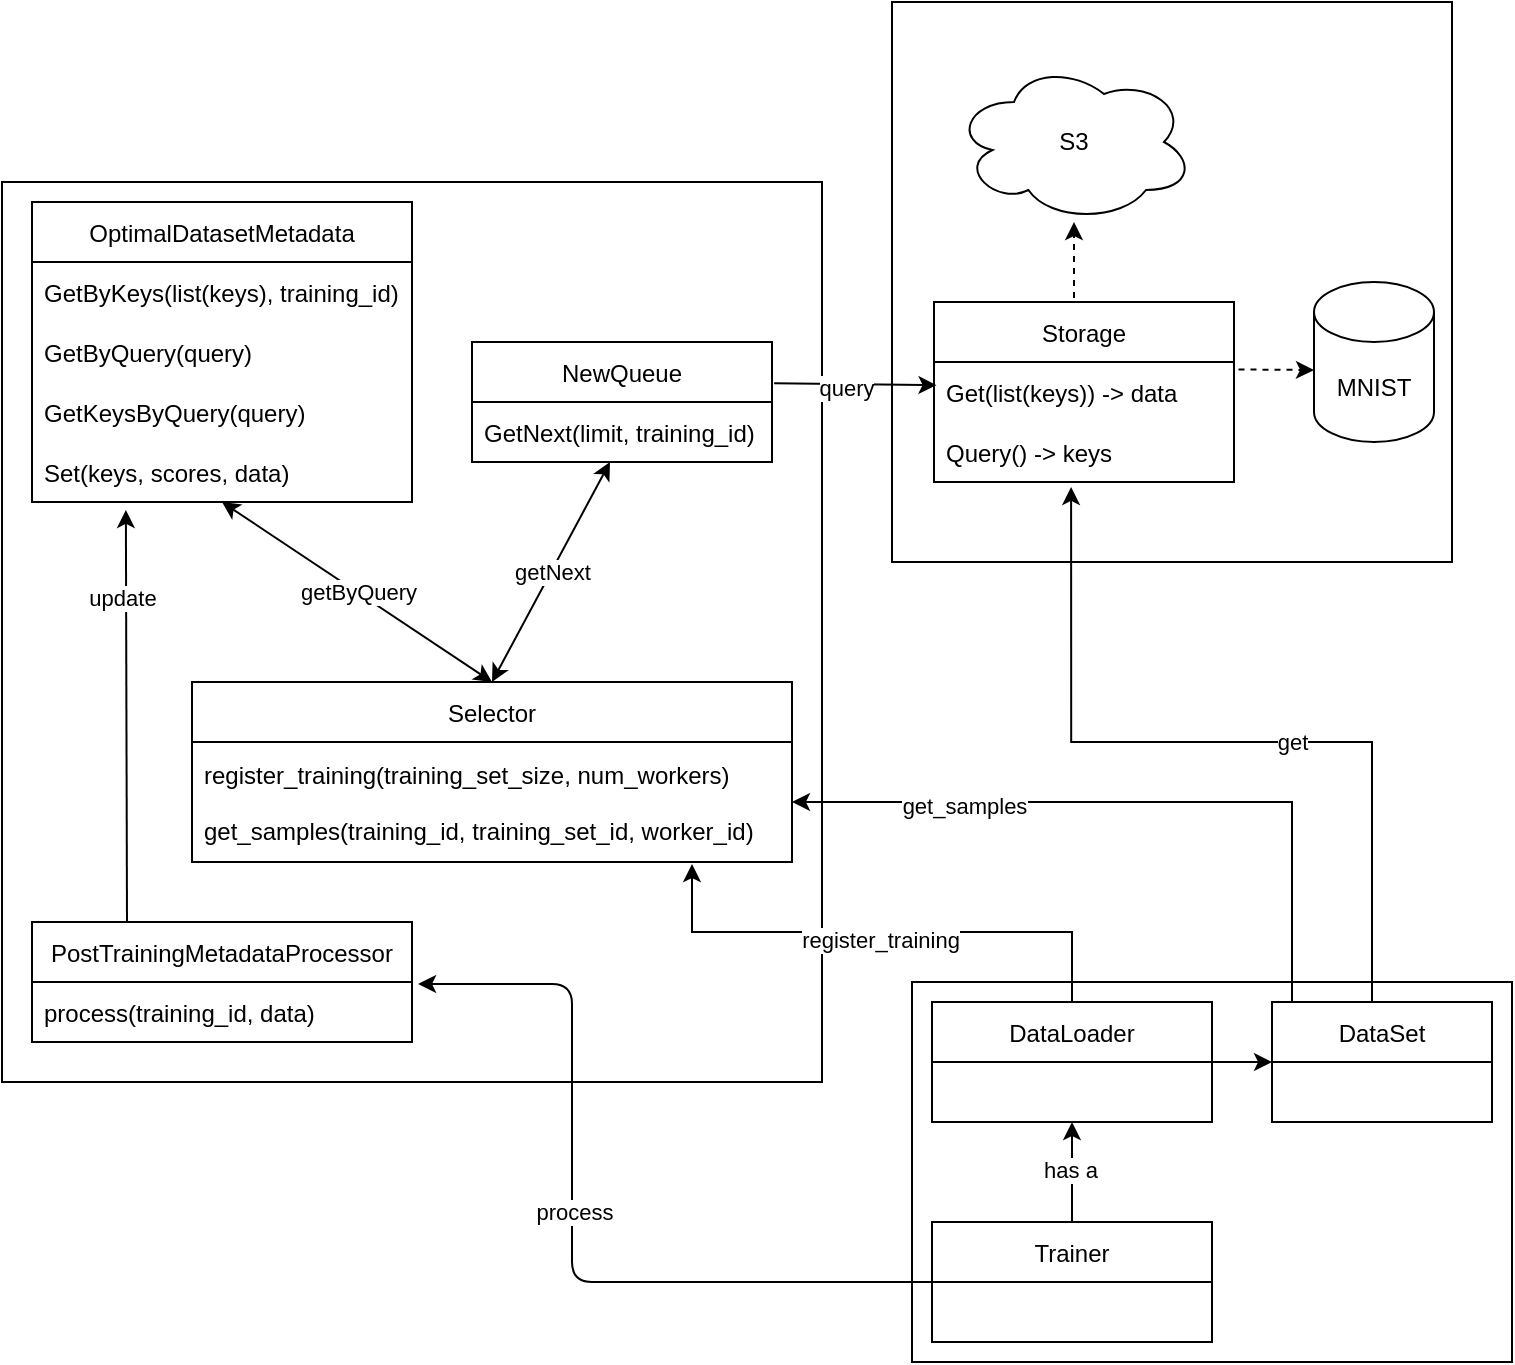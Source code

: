 <mxfile>
    <diagram id="a4qsbq51I0aja-oW8voe" name="Page-1">
        <mxGraphModel dx="916" dy="602" grid="1" gridSize="10" guides="1" tooltips="1" connect="1" arrows="1" fold="1" page="1" pageScale="1" pageWidth="850" pageHeight="1100" math="0" shadow="0">
            <root>
                <mxCell id="0"/>
                <mxCell id="1" parent="0"/>
                <mxCell id="77" value="" style="rounded=0;whiteSpace=wrap;html=1;" parent="1" vertex="1">
                    <mxGeometry x="520" y="760" width="300" height="190" as="geometry"/>
                </mxCell>
                <mxCell id="76" value="" style="rounded=0;whiteSpace=wrap;html=1;" parent="1" vertex="1">
                    <mxGeometry x="65" y="360" width="410" height="450" as="geometry"/>
                </mxCell>
                <mxCell id="75" value="" style="rounded=0;whiteSpace=wrap;html=1;" parent="1" vertex="1">
                    <mxGeometry x="510" y="270" width="280" height="280" as="geometry"/>
                </mxCell>
                <mxCell id="72" style="edgeStyle=none;html=1;exitX=1.007;exitY=0.344;exitDx=0;exitDy=0;entryX=0.009;entryY=0.053;entryDx=0;entryDy=0;entryPerimeter=0;exitPerimeter=0;" parent="1" source="2" edge="1">
                    <mxGeometry relative="1" as="geometry">
                        <mxPoint x="532.26" y="461.59" as="targetPoint"/>
                    </mxGeometry>
                </mxCell>
                <mxCell id="82" value="query" style="edgeLabel;html=1;align=center;verticalAlign=middle;resizable=0;points=[];" vertex="1" connectable="0" parent="72">
                    <mxGeometry x="-0.124" y="-2" relative="1" as="geometry">
                        <mxPoint as="offset"/>
                    </mxGeometry>
                </mxCell>
                <mxCell id="2" value="NewQueue" style="swimlane;fontStyle=0;childLayout=stackLayout;horizontal=1;startSize=30;horizontalStack=0;resizeParent=1;resizeParentMax=0;resizeLast=0;collapsible=1;marginBottom=0;" parent="1" vertex="1">
                    <mxGeometry x="300" y="440" width="150" height="60" as="geometry"/>
                </mxCell>
                <mxCell id="3" value="GetNext(limit, training_id)" style="text;strokeColor=none;fillColor=none;align=left;verticalAlign=middle;spacingLeft=4;spacingRight=4;overflow=hidden;points=[[0,0.5],[1,0.5]];portConstraint=eastwest;rotatable=0;" parent="2" vertex="1">
                    <mxGeometry y="30" width="150" height="30" as="geometry"/>
                </mxCell>
                <mxCell id="10" value="OptimalDatasetMetadata" style="swimlane;fontStyle=0;childLayout=stackLayout;horizontal=1;startSize=30;horizontalStack=0;resizeParent=1;resizeParentMax=0;resizeLast=0;collapsible=1;marginBottom=0;" parent="1" vertex="1">
                    <mxGeometry x="80" y="370" width="190" height="150" as="geometry">
                        <mxRectangle x="450" y="240" width="170" height="30" as="alternateBounds"/>
                    </mxGeometry>
                </mxCell>
                <mxCell id="11" value="GetByKeys(list(keys), training_id)" style="text;strokeColor=none;fillColor=none;align=left;verticalAlign=middle;spacingLeft=4;spacingRight=4;overflow=hidden;points=[[0,0.5],[1,0.5]];portConstraint=eastwest;rotatable=0;" parent="10" vertex="1">
                    <mxGeometry y="30" width="190" height="30" as="geometry"/>
                </mxCell>
                <mxCell id="12" value="GetByQuery(query)" style="text;strokeColor=none;fillColor=none;align=left;verticalAlign=middle;spacingLeft=4;spacingRight=4;overflow=hidden;points=[[0,0.5],[1,0.5]];portConstraint=eastwest;rotatable=0;" parent="10" vertex="1">
                    <mxGeometry y="60" width="190" height="30" as="geometry"/>
                </mxCell>
                <mxCell id="24" value="GetKeysByQuery(query)" style="text;strokeColor=none;fillColor=none;align=left;verticalAlign=middle;spacingLeft=4;spacingRight=4;overflow=hidden;points=[[0,0.5],[1,0.5]];portConstraint=eastwest;rotatable=0;" parent="10" vertex="1">
                    <mxGeometry y="90" width="190" height="30" as="geometry"/>
                </mxCell>
                <mxCell id="25" value="Set(keys, scores, data)" style="text;strokeColor=none;fillColor=none;align=left;verticalAlign=middle;spacingLeft=4;spacingRight=4;overflow=hidden;points=[[0,0.5],[1,0.5]];portConstraint=eastwest;rotatable=0;" parent="10" vertex="1">
                    <mxGeometry y="120" width="190" height="30" as="geometry"/>
                </mxCell>
                <mxCell id="26" value="Selector" style="swimlane;fontStyle=0;childLayout=stackLayout;horizontal=1;startSize=30;horizontalStack=0;resizeParent=1;resizeParentMax=0;resizeLast=0;collapsible=1;marginBottom=0;" parent="1" vertex="1">
                    <mxGeometry x="160" y="610" width="300" height="90" as="geometry"/>
                </mxCell>
                <mxCell id="27" value="register_training(training_set_size, num_workers)&#10;&#10;get_samples(training_id, training_set_id, worker_id)" style="text;strokeColor=none;fillColor=none;align=left;verticalAlign=middle;spacingLeft=4;spacingRight=4;overflow=hidden;points=[[0,0.5],[1,0.5]];portConstraint=eastwest;rotatable=0;" parent="26" vertex="1">
                    <mxGeometry y="30" width="300" height="60" as="geometry"/>
                </mxCell>
                <mxCell id="30" value="getNext" style="endArrow=classic;startArrow=classic;html=1;exitX=0.5;exitY=0;exitDx=0;exitDy=0;entryX=0.46;entryY=1;entryDx=0;entryDy=0;entryPerimeter=0;" parent="1" source="26" target="3" edge="1">
                    <mxGeometry width="50" height="50" relative="1" as="geometry">
                        <mxPoint x="360" y="610" as="sourcePoint"/>
                        <mxPoint x="380" y="520" as="targetPoint"/>
                    </mxGeometry>
                </mxCell>
                <mxCell id="32" value="getByQuery" style="endArrow=classic;startArrow=classic;html=1;exitX=0.5;exitY=0;exitDx=0;exitDy=0;entryX=0.5;entryY=1;entryDx=0;entryDy=0;entryPerimeter=0;" parent="1" source="26" target="25" edge="1">
                    <mxGeometry width="50" height="50" relative="1" as="geometry">
                        <mxPoint x="360" y="570" as="sourcePoint"/>
                        <mxPoint x="410" y="520" as="targetPoint"/>
                    </mxGeometry>
                </mxCell>
                <mxCell id="52" value="S3" style="ellipse;shape=cloud;whiteSpace=wrap;html=1;" parent="1" vertex="1">
                    <mxGeometry x="541" y="300" width="120" height="80" as="geometry"/>
                </mxCell>
                <mxCell id="56" style="edgeStyle=none;html=1;exitX=0.5;exitY=0;exitDx=0;exitDy=0;dashed=1;" parent="1" edge="1">
                    <mxGeometry relative="1" as="geometry">
                        <mxPoint x="601" y="430" as="sourcePoint"/>
                        <mxPoint x="601" y="380" as="targetPoint"/>
                    </mxGeometry>
                </mxCell>
                <mxCell id="RIvJWgWvRBcyZC-LB-2M-61" style="edgeStyle=orthogonalEdgeStyle;rounded=0;orthogonalLoop=1;jettySize=auto;html=1;exitX=0.5;exitY=0;exitDx=0;exitDy=0;" parent="1" source="RIvJWgWvRBcyZC-LB-2M-58" edge="1">
                    <mxGeometry relative="1" as="geometry">
                        <mxPoint x="410" y="701" as="targetPoint"/>
                        <Array as="points">
                            <mxPoint x="600" y="735"/>
                            <mxPoint x="410" y="735"/>
                            <mxPoint x="410" y="701"/>
                        </Array>
                    </mxGeometry>
                </mxCell>
                <mxCell id="RIvJWgWvRBcyZC-LB-2M-70" value="register_training" style="edgeLabel;html=1;align=center;verticalAlign=middle;resizable=0;points=[];" parent="RIvJWgWvRBcyZC-LB-2M-61" vertex="1" connectable="0">
                    <mxGeometry x="0.017" y="3" relative="1" as="geometry">
                        <mxPoint y="1" as="offset"/>
                    </mxGeometry>
                </mxCell>
                <mxCell id="RIvJWgWvRBcyZC-LB-2M-63" style="edgeStyle=orthogonalEdgeStyle;rounded=0;orthogonalLoop=1;jettySize=auto;html=1;exitX=1;exitY=0.75;exitDx=0;exitDy=0;" parent="1" source="RIvJWgWvRBcyZC-LB-2M-58" target="RIvJWgWvRBcyZC-LB-2M-62" edge="1">
                    <mxGeometry relative="1" as="geometry">
                        <Array as="points">
                            <mxPoint x="670" y="800"/>
                        </Array>
                    </mxGeometry>
                </mxCell>
                <mxCell id="RIvJWgWvRBcyZC-LB-2M-58" value="DataLoader" style="swimlane;fontStyle=0;childLayout=stackLayout;horizontal=1;startSize=30;horizontalStack=0;resizeParent=1;resizeParentMax=0;resizeLast=0;collapsible=1;marginBottom=0;" parent="1" vertex="1">
                    <mxGeometry x="530" y="770" width="140" height="60" as="geometry"/>
                </mxCell>
                <mxCell id="RIvJWgWvRBcyZC-LB-2M-66" style="edgeStyle=orthogonalEdgeStyle;rounded=0;orthogonalLoop=1;jettySize=auto;html=1;exitX=0;exitY=0.25;exitDx=0;exitDy=0;" parent="1" source="RIvJWgWvRBcyZC-LB-2M-62" target="27" edge="1">
                    <mxGeometry relative="1" as="geometry">
                        <Array as="points">
                            <mxPoint x="710" y="785"/>
                            <mxPoint x="710" y="670"/>
                        </Array>
                    </mxGeometry>
                </mxCell>
                <mxCell id="RIvJWgWvRBcyZC-LB-2M-74" value="get_samples" style="edgeLabel;html=1;align=center;verticalAlign=middle;resizable=0;points=[];" parent="RIvJWgWvRBcyZC-LB-2M-66" vertex="1" connectable="0">
                    <mxGeometry x="0.54" y="2" relative="1" as="geometry">
                        <mxPoint as="offset"/>
                    </mxGeometry>
                </mxCell>
                <mxCell id="RIvJWgWvRBcyZC-LB-2M-75" style="edgeStyle=orthogonalEdgeStyle;rounded=0;orthogonalLoop=1;jettySize=auto;html=1;exitX=0.5;exitY=0;exitDx=0;exitDy=0;entryX=0.457;entryY=1.083;entryDx=0;entryDy=0;entryPerimeter=0;" parent="1" source="RIvJWgWvRBcyZC-LB-2M-62" target="81" edge="1">
                    <mxGeometry relative="1" as="geometry">
                        <mxPoint x="600.02" y="493" as="targetPoint"/>
                        <Array as="points">
                            <mxPoint x="750" y="770"/>
                            <mxPoint x="750" y="640"/>
                            <mxPoint x="600" y="640"/>
                        </Array>
                    </mxGeometry>
                </mxCell>
                <mxCell id="RIvJWgWvRBcyZC-LB-2M-76" value="get" style="edgeLabel;html=1;align=center;verticalAlign=middle;resizable=0;points=[];" parent="RIvJWgWvRBcyZC-LB-2M-75" vertex="1" connectable="0">
                    <mxGeometry x="-0.152" relative="1" as="geometry">
                        <mxPoint as="offset"/>
                    </mxGeometry>
                </mxCell>
                <mxCell id="RIvJWgWvRBcyZC-LB-2M-62" value="DataSet" style="swimlane;fontStyle=0;childLayout=stackLayout;horizontal=1;startSize=30;horizontalStack=0;resizeParent=1;resizeParentMax=0;resizeLast=0;collapsible=1;marginBottom=0;" parent="1" vertex="1">
                    <mxGeometry x="700" y="770" width="110" height="60" as="geometry"/>
                </mxCell>
                <mxCell id="62" style="edgeStyle=none;html=1;exitX=0.5;exitY=0;exitDx=0;exitDy=0;entryX=0.5;entryY=1;entryDx=0;entryDy=0;" parent="1" source="58" target="RIvJWgWvRBcyZC-LB-2M-58" edge="1">
                    <mxGeometry relative="1" as="geometry"/>
                </mxCell>
                <mxCell id="63" value="has a" style="edgeLabel;html=1;align=center;verticalAlign=middle;resizable=0;points=[];" parent="62" vertex="1" connectable="0">
                    <mxGeometry x="0.04" y="1" relative="1" as="geometry">
                        <mxPoint as="offset"/>
                    </mxGeometry>
                </mxCell>
                <mxCell id="71" style="edgeStyle=none;html=1;exitX=0;exitY=0.5;exitDx=0;exitDy=0;entryX=1.016;entryY=0.033;entryDx=0;entryDy=0;entryPerimeter=0;" parent="1" source="58" target="65" edge="1">
                    <mxGeometry relative="1" as="geometry">
                        <Array as="points">
                            <mxPoint x="350" y="910"/>
                            <mxPoint x="350" y="761"/>
                        </Array>
                    </mxGeometry>
                </mxCell>
                <mxCell id="78" value="process" style="edgeLabel;html=1;align=center;verticalAlign=middle;resizable=0;points=[];" parent="71" vertex="1" connectable="0">
                    <mxGeometry x="0.059" y="-1" relative="1" as="geometry">
                        <mxPoint as="offset"/>
                    </mxGeometry>
                </mxCell>
                <mxCell id="58" value="Trainer" style="swimlane;fontStyle=0;childLayout=stackLayout;horizontal=1;startSize=30;horizontalStack=0;resizeParent=1;resizeParentMax=0;resizeLast=0;collapsible=1;marginBottom=0;" parent="1" vertex="1">
                    <mxGeometry x="530" y="880" width="140" height="60" as="geometry"/>
                </mxCell>
                <mxCell id="70" style="edgeStyle=none;html=1;exitX=0.25;exitY=0;exitDx=0;exitDy=0;entryX=0.247;entryY=1.133;entryDx=0;entryDy=0;entryPerimeter=0;" parent="1" source="64" target="25" edge="1">
                    <mxGeometry relative="1" as="geometry"/>
                </mxCell>
                <mxCell id="83" value="update" style="edgeLabel;html=1;align=center;verticalAlign=middle;resizable=0;points=[];" vertex="1" connectable="0" parent="70">
                    <mxGeometry x="0.573" y="2" relative="1" as="geometry">
                        <mxPoint as="offset"/>
                    </mxGeometry>
                </mxCell>
                <mxCell id="64" value="PostTrainingMetadataProcessor" style="swimlane;fontStyle=0;childLayout=stackLayout;horizontal=1;startSize=30;horizontalStack=0;resizeParent=1;resizeParentMax=0;resizeLast=0;collapsible=1;marginBottom=0;" parent="1" vertex="1">
                    <mxGeometry x="80" y="730" width="190" height="60" as="geometry"/>
                </mxCell>
                <mxCell id="65" value="process(training_id, data)" style="text;strokeColor=none;fillColor=none;align=left;verticalAlign=middle;spacingLeft=4;spacingRight=4;overflow=hidden;points=[[0,0.5],[1,0.5]];portConstraint=eastwest;rotatable=0;" parent="64" vertex="1">
                    <mxGeometry y="30" width="190" height="30" as="geometry"/>
                </mxCell>
                <mxCell id="73" style="edgeStyle=none;html=1;exitX=1.015;exitY=0.125;exitDx=0;exitDy=0;dashed=1;exitPerimeter=0;" parent="1" source="80" edge="1">
                    <mxGeometry relative="1" as="geometry">
                        <mxPoint x="670.02" y="454" as="sourcePoint"/>
                        <mxPoint x="721" y="454" as="targetPoint"/>
                    </mxGeometry>
                </mxCell>
                <mxCell id="74" value="MNIST" style="shape=cylinder3;whiteSpace=wrap;html=1;boundedLbl=1;backgroundOutline=1;size=15;" parent="1" vertex="1">
                    <mxGeometry x="721" y="410" width="60" height="80" as="geometry"/>
                </mxCell>
                <mxCell id="79" value="Storage" style="swimlane;fontStyle=0;childLayout=stackLayout;horizontal=1;startSize=30;horizontalStack=0;resizeParent=1;resizeParentMax=0;resizeLast=0;collapsible=1;marginBottom=0;" parent="1" vertex="1">
                    <mxGeometry x="531" y="420" width="150" height="90" as="geometry"/>
                </mxCell>
                <mxCell id="80" value="Get(list(keys)) -&gt; data" style="text;strokeColor=none;fillColor=none;align=left;verticalAlign=middle;spacingLeft=4;spacingRight=4;overflow=hidden;points=[[0,0.5],[1,0.5]];portConstraint=eastwest;rotatable=0;" parent="79" vertex="1">
                    <mxGeometry y="30" width="150" height="30" as="geometry"/>
                </mxCell>
                <mxCell id="81" value="Query() -&gt; keys" style="text;strokeColor=none;fillColor=none;align=left;verticalAlign=middle;spacingLeft=4;spacingRight=4;overflow=hidden;points=[[0,0.5],[1,0.5]];portConstraint=eastwest;rotatable=0;" parent="79" vertex="1">
                    <mxGeometry y="60" width="150" height="30" as="geometry"/>
                </mxCell>
            </root>
        </mxGraphModel>
    </diagram>
</mxfile>